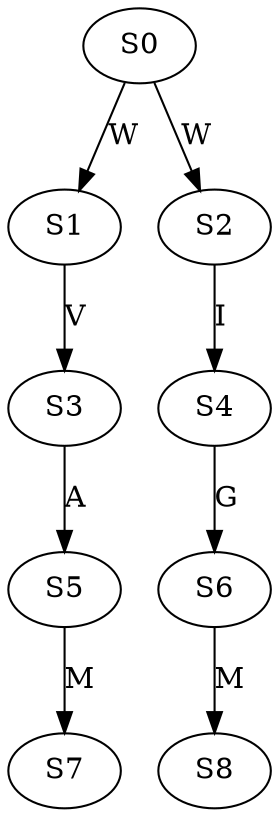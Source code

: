 strict digraph  {
	S0 -> S1 [ label = W ];
	S0 -> S2 [ label = W ];
	S1 -> S3 [ label = V ];
	S2 -> S4 [ label = I ];
	S3 -> S5 [ label = A ];
	S4 -> S6 [ label = G ];
	S5 -> S7 [ label = M ];
	S6 -> S8 [ label = M ];
}
